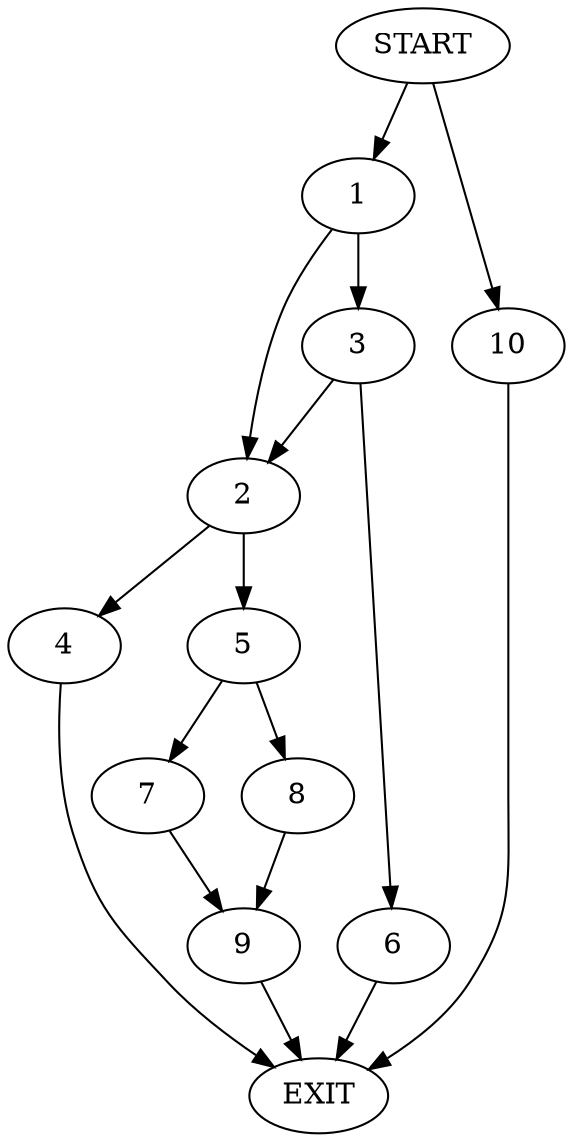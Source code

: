 digraph {
0 [label="START"]
11 [label="EXIT"]
0 -> 1
1 -> 2
1 -> 3
2 -> 4
2 -> 5
3 -> 2
3 -> 6
6 -> 11
5 -> 7
5 -> 8
4 -> 11
7 -> 9
8 -> 9
9 -> 11
0 -> 10
10 -> 11
}
